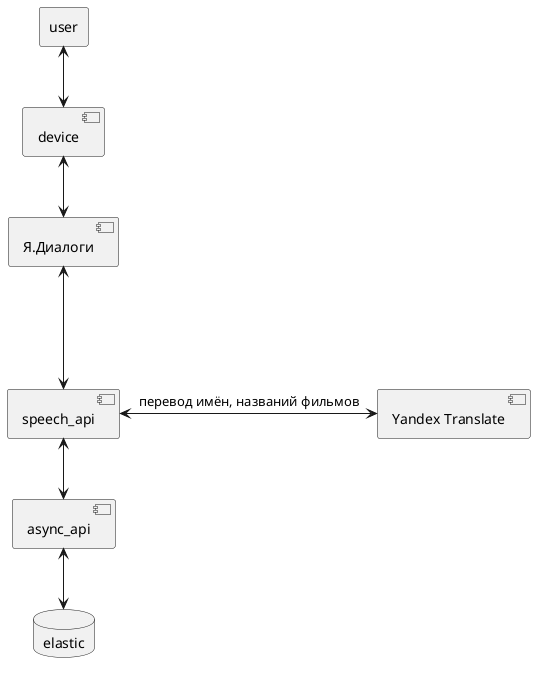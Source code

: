 @startuml
agent user

component Я.Диалоги {
    }
component device
component speech_api
component async_api
database elastic
component "Yandex Translate" as y_translate

async_api <--> elastic
user <--> device
device <--> Я.Диалоги
Я.Диалоги <---> speech_api
speech_api <-> y_translate: перевод имён, названий фильмов
speech_api <--> async_api
@enduml